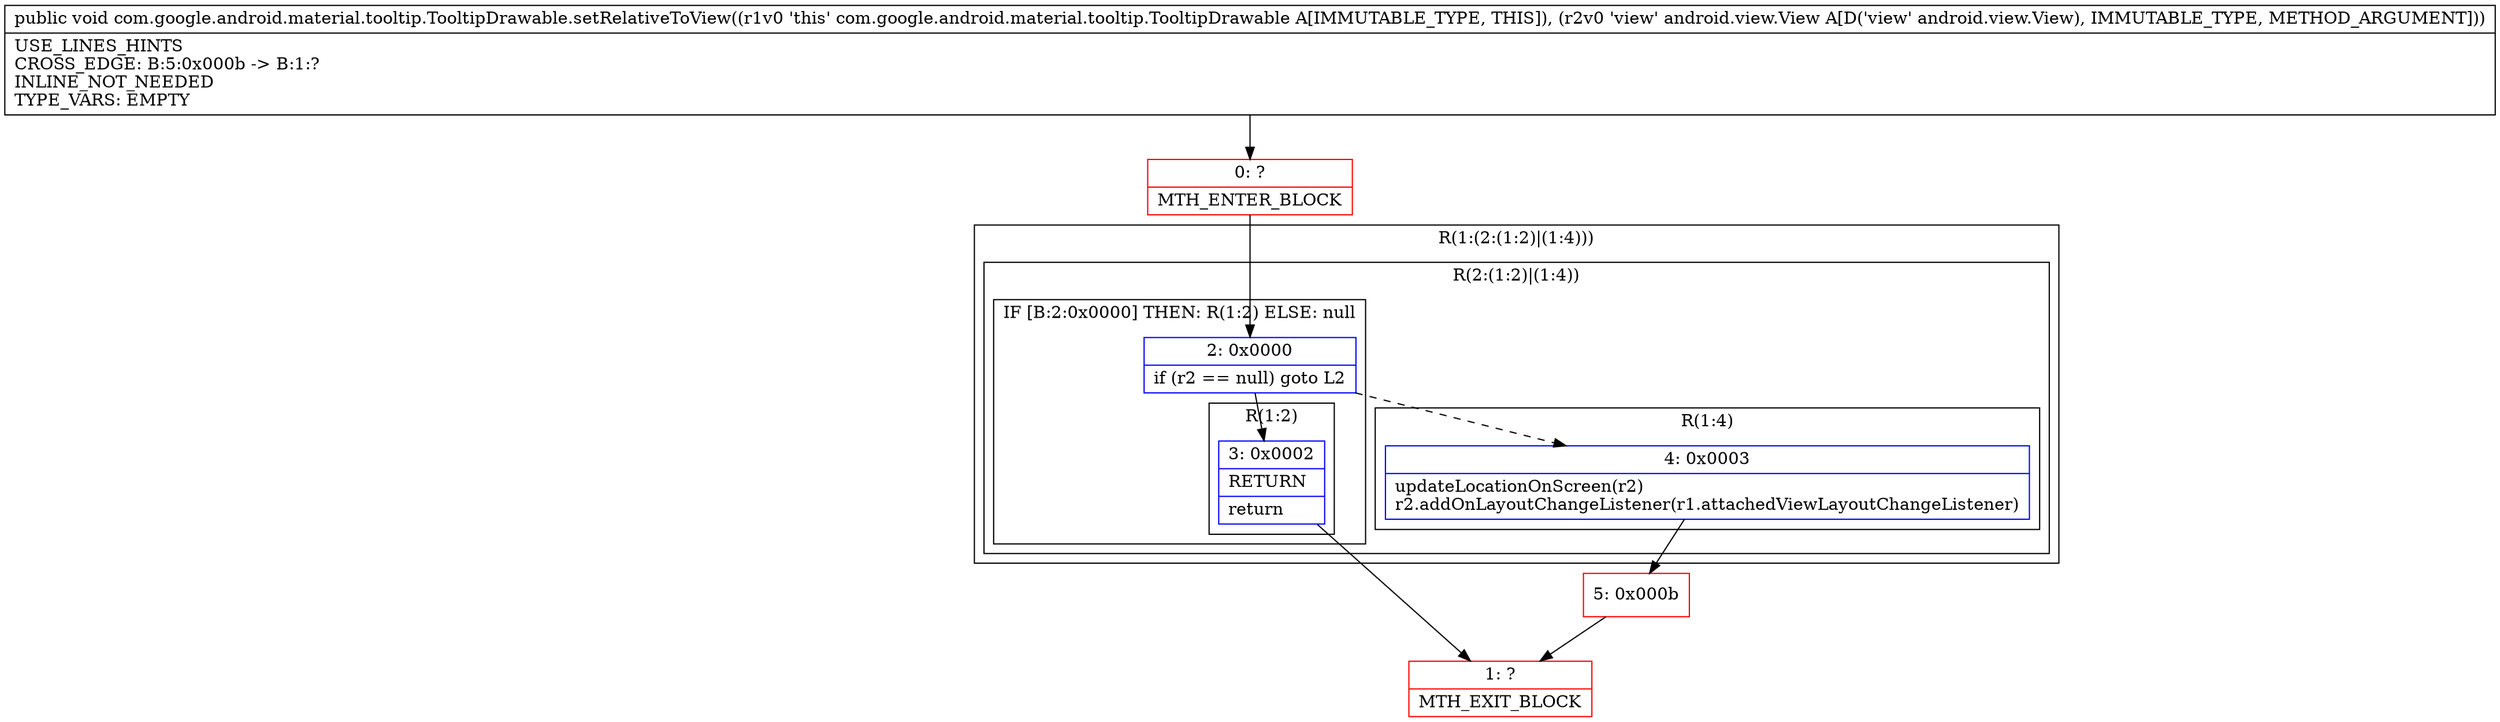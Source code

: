 digraph "CFG forcom.google.android.material.tooltip.TooltipDrawable.setRelativeToView(Landroid\/view\/View;)V" {
subgraph cluster_Region_762966524 {
label = "R(1:(2:(1:2)|(1:4)))";
node [shape=record,color=blue];
subgraph cluster_Region_1546380000 {
label = "R(2:(1:2)|(1:4))";
node [shape=record,color=blue];
subgraph cluster_IfRegion_1027540758 {
label = "IF [B:2:0x0000] THEN: R(1:2) ELSE: null";
node [shape=record,color=blue];
Node_2 [shape=record,label="{2\:\ 0x0000|if (r2 == null) goto L2\l}"];
subgraph cluster_Region_690991801 {
label = "R(1:2)";
node [shape=record,color=blue];
Node_3 [shape=record,label="{3\:\ 0x0002|RETURN\l|return\l}"];
}
}
subgraph cluster_Region_1262178417 {
label = "R(1:4)";
node [shape=record,color=blue];
Node_4 [shape=record,label="{4\:\ 0x0003|updateLocationOnScreen(r2)\lr2.addOnLayoutChangeListener(r1.attachedViewLayoutChangeListener)\l}"];
}
}
}
Node_0 [shape=record,color=red,label="{0\:\ ?|MTH_ENTER_BLOCK\l}"];
Node_1 [shape=record,color=red,label="{1\:\ ?|MTH_EXIT_BLOCK\l}"];
Node_5 [shape=record,color=red,label="{5\:\ 0x000b}"];
MethodNode[shape=record,label="{public void com.google.android.material.tooltip.TooltipDrawable.setRelativeToView((r1v0 'this' com.google.android.material.tooltip.TooltipDrawable A[IMMUTABLE_TYPE, THIS]), (r2v0 'view' android.view.View A[D('view' android.view.View), IMMUTABLE_TYPE, METHOD_ARGUMENT]))  | USE_LINES_HINTS\lCROSS_EDGE: B:5:0x000b \-\> B:1:?\lINLINE_NOT_NEEDED\lTYPE_VARS: EMPTY\l}"];
MethodNode -> Node_0;Node_2 -> Node_3;
Node_2 -> Node_4[style=dashed];
Node_3 -> Node_1;
Node_4 -> Node_5;
Node_0 -> Node_2;
Node_5 -> Node_1;
}

